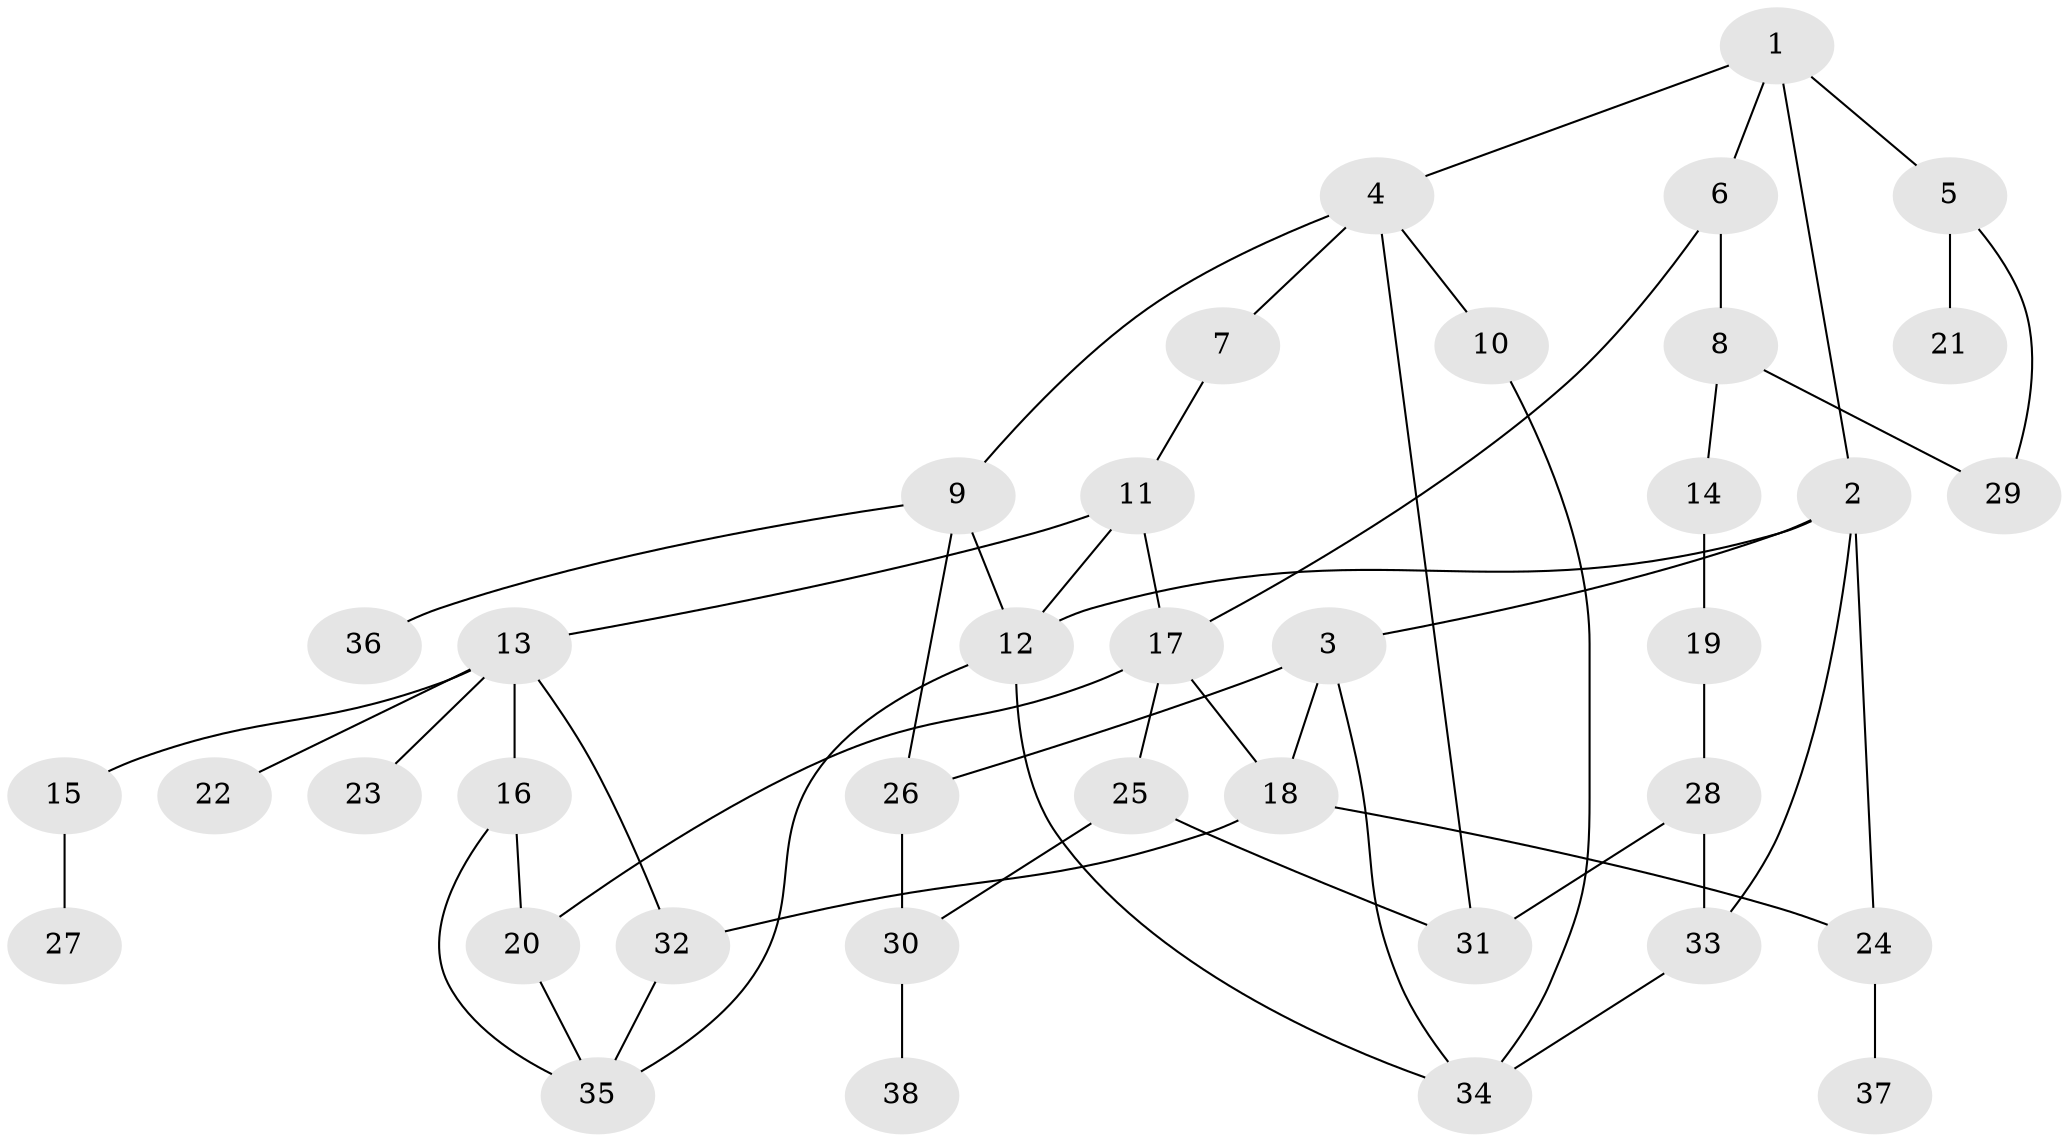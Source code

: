 // original degree distribution, {4: 0.17105263157894737, 3: 0.17105263157894737, 5: 0.06578947368421052, 2: 0.3026315789473684, 6: 0.02631578947368421, 1: 0.2631578947368421}
// Generated by graph-tools (version 1.1) at 2025/34/03/09/25 02:34:19]
// undirected, 38 vertices, 56 edges
graph export_dot {
graph [start="1"]
  node [color=gray90,style=filled];
  1;
  2;
  3;
  4;
  5;
  6;
  7;
  8;
  9;
  10;
  11;
  12;
  13;
  14;
  15;
  16;
  17;
  18;
  19;
  20;
  21;
  22;
  23;
  24;
  25;
  26;
  27;
  28;
  29;
  30;
  31;
  32;
  33;
  34;
  35;
  36;
  37;
  38;
  1 -- 2 [weight=1.0];
  1 -- 4 [weight=1.0];
  1 -- 5 [weight=1.0];
  1 -- 6 [weight=1.0];
  2 -- 3 [weight=1.0];
  2 -- 12 [weight=1.0];
  2 -- 24 [weight=1.0];
  2 -- 33 [weight=1.0];
  3 -- 18 [weight=1.0];
  3 -- 26 [weight=1.0];
  3 -- 34 [weight=1.0];
  4 -- 7 [weight=1.0];
  4 -- 9 [weight=1.0];
  4 -- 10 [weight=1.0];
  4 -- 31 [weight=1.0];
  5 -- 21 [weight=3.0];
  5 -- 29 [weight=1.0];
  6 -- 8 [weight=2.0];
  6 -- 17 [weight=1.0];
  7 -- 11 [weight=1.0];
  8 -- 14 [weight=1.0];
  8 -- 29 [weight=2.0];
  9 -- 12 [weight=1.0];
  9 -- 26 [weight=1.0];
  9 -- 36 [weight=1.0];
  10 -- 34 [weight=1.0];
  11 -- 12 [weight=1.0];
  11 -- 13 [weight=1.0];
  11 -- 17 [weight=1.0];
  12 -- 34 [weight=1.0];
  12 -- 35 [weight=1.0];
  13 -- 15 [weight=1.0];
  13 -- 16 [weight=2.0];
  13 -- 22 [weight=2.0];
  13 -- 23 [weight=1.0];
  13 -- 32 [weight=1.0];
  14 -- 19 [weight=2.0];
  15 -- 27 [weight=1.0];
  16 -- 20 [weight=1.0];
  16 -- 35 [weight=1.0];
  17 -- 18 [weight=1.0];
  17 -- 20 [weight=1.0];
  17 -- 25 [weight=2.0];
  18 -- 24 [weight=1.0];
  18 -- 32 [weight=1.0];
  19 -- 28 [weight=1.0];
  20 -- 35 [weight=1.0];
  24 -- 37 [weight=1.0];
  25 -- 30 [weight=1.0];
  25 -- 31 [weight=1.0];
  26 -- 30 [weight=1.0];
  28 -- 31 [weight=1.0];
  28 -- 33 [weight=1.0];
  30 -- 38 [weight=1.0];
  32 -- 35 [weight=1.0];
  33 -- 34 [weight=1.0];
}
